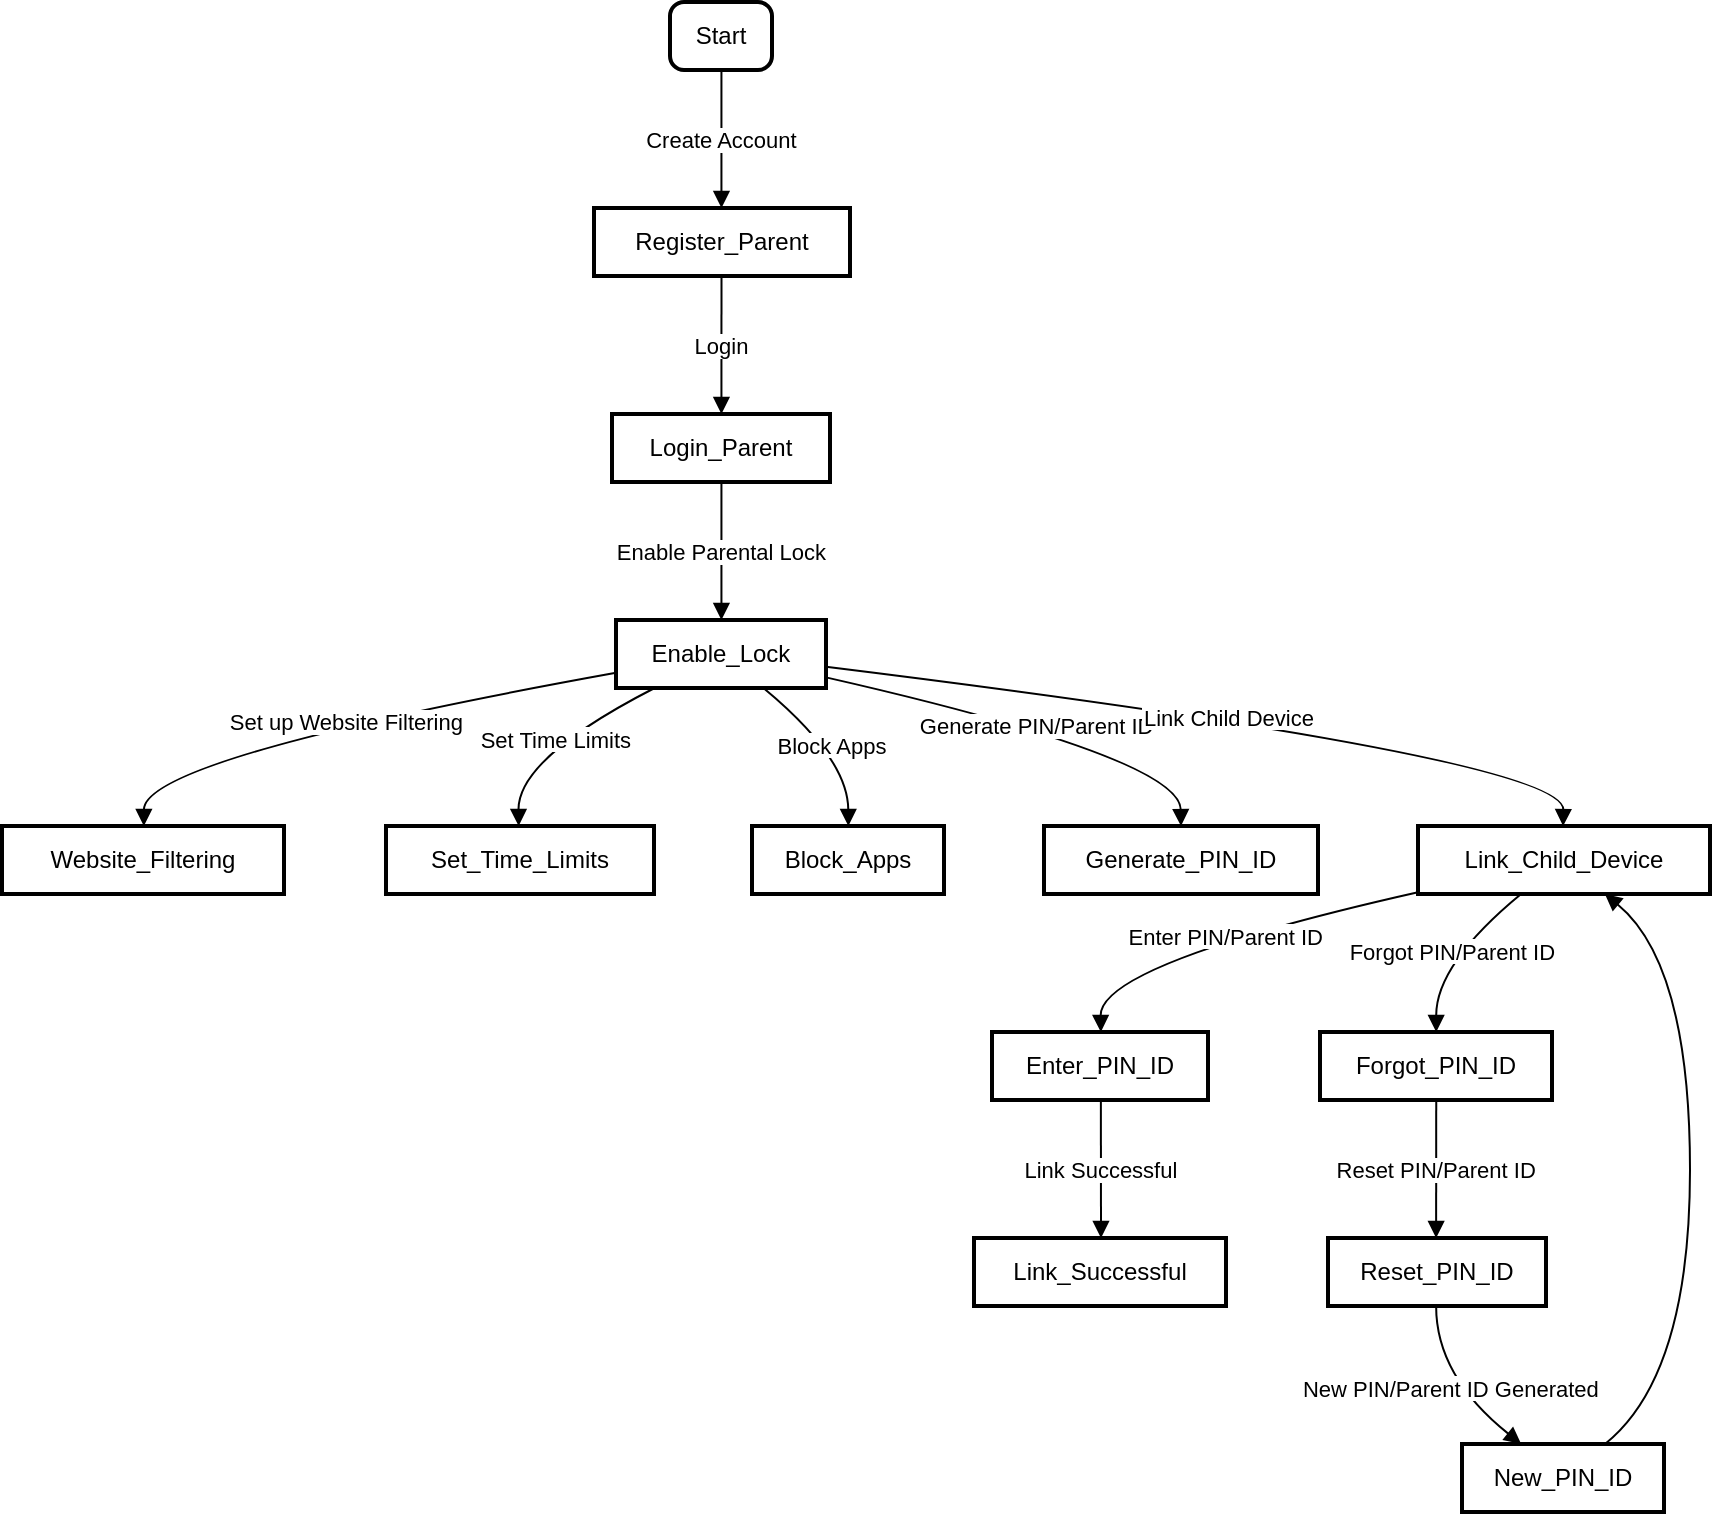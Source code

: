 <mxfile version="24.4.13" type="github">
  <diagram name="Page-1" id="m4BcOnyXe-cjXpLT4nwV">
    <mxGraphModel>
      <root>
        <mxCell id="0" />
        <mxCell id="1" parent="0" />
        <mxCell id="2" value="Start" style="rounded=1;absoluteArcSize=1;arcSize=14;whiteSpace=wrap;strokeWidth=2;" vertex="1" parent="1">
          <mxGeometry x="349" width="51" height="34" as="geometry" />
        </mxCell>
        <mxCell id="3" value="Register_Parent" style="whiteSpace=wrap;strokeWidth=2;" vertex="1" parent="1">
          <mxGeometry x="311" y="103" width="128" height="34" as="geometry" />
        </mxCell>
        <mxCell id="4" value="Login_Parent" style="whiteSpace=wrap;strokeWidth=2;" vertex="1" parent="1">
          <mxGeometry x="320" y="206" width="109" height="34" as="geometry" />
        </mxCell>
        <mxCell id="5" value="Enable_Lock" style="whiteSpace=wrap;strokeWidth=2;" vertex="1" parent="1">
          <mxGeometry x="322" y="309" width="105" height="34" as="geometry" />
        </mxCell>
        <mxCell id="6" value="Website_Filtering" style="whiteSpace=wrap;strokeWidth=2;" vertex="1" parent="1">
          <mxGeometry x="15" y="412" width="141" height="34" as="geometry" />
        </mxCell>
        <mxCell id="7" value="Set_Time_Limits" style="whiteSpace=wrap;strokeWidth=2;" vertex="1" parent="1">
          <mxGeometry x="207" y="412" width="134" height="34" as="geometry" />
        </mxCell>
        <mxCell id="8" value="Block_Apps" style="whiteSpace=wrap;strokeWidth=2;" vertex="1" parent="1">
          <mxGeometry x="390" y="412" width="96" height="34" as="geometry" />
        </mxCell>
        <mxCell id="9" value="Generate_PIN_ID" style="whiteSpace=wrap;strokeWidth=2;" vertex="1" parent="1">
          <mxGeometry x="536" y="412" width="137" height="34" as="geometry" />
        </mxCell>
        <mxCell id="10" value="Link_Child_Device" style="whiteSpace=wrap;strokeWidth=2;" vertex="1" parent="1">
          <mxGeometry x="723" y="412" width="146" height="34" as="geometry" />
        </mxCell>
        <mxCell id="11" value="Enter_PIN_ID" style="whiteSpace=wrap;strokeWidth=2;" vertex="1" parent="1">
          <mxGeometry x="510" y="515" width="108" height="34" as="geometry" />
        </mxCell>
        <mxCell id="12" value="Link_Successful" style="whiteSpace=wrap;strokeWidth=2;" vertex="1" parent="1">
          <mxGeometry x="501" y="618" width="126" height="34" as="geometry" />
        </mxCell>
        <mxCell id="13" value="Forgot_PIN_ID" style="whiteSpace=wrap;strokeWidth=2;" vertex="1" parent="1">
          <mxGeometry x="674" y="515" width="116" height="34" as="geometry" />
        </mxCell>
        <mxCell id="14" value="Reset_PIN_ID" style="whiteSpace=wrap;strokeWidth=2;" vertex="1" parent="1">
          <mxGeometry x="678" y="618" width="109" height="34" as="geometry" />
        </mxCell>
        <mxCell id="15" value="New_PIN_ID" style="whiteSpace=wrap;strokeWidth=2;" vertex="1" parent="1">
          <mxGeometry x="745" y="721" width="101" height="34" as="geometry" />
        </mxCell>
        <mxCell id="16" value="Create Account" style="curved=1;startArrow=none;endArrow=block;exitX=0.504;exitY=1;entryX=0.498;entryY=0;" edge="1" parent="1" source="2" target="3">
          <mxGeometry relative="1" as="geometry">
            <Array as="points" />
          </mxGeometry>
        </mxCell>
        <mxCell id="17" value="Login" style="curved=1;startArrow=none;endArrow=block;exitX=0.498;exitY=1;entryX=0.502;entryY=0;" edge="1" parent="1" source="3" target="4">
          <mxGeometry relative="1" as="geometry">
            <Array as="points" />
          </mxGeometry>
        </mxCell>
        <mxCell id="18" value="Enable Parental Lock" style="curved=1;startArrow=none;endArrow=block;exitX=0.502;exitY=1;entryX=0.502;entryY=0;" edge="1" parent="1" source="4" target="5">
          <mxGeometry relative="1" as="geometry">
            <Array as="points" />
          </mxGeometry>
        </mxCell>
        <mxCell id="19" value="Set up Website Filtering" style="curved=1;startArrow=none;endArrow=block;exitX=0.002;exitY=0.776;entryX=0.503;entryY=0;" edge="1" parent="1" source="5" target="6">
          <mxGeometry relative="1" as="geometry">
            <Array as="points">
              <mxPoint x="86" y="378" />
            </Array>
          </mxGeometry>
        </mxCell>
        <mxCell id="20" value="Set Time Limits" style="curved=1;startArrow=none;endArrow=block;exitX=0.184;exitY=1;entryX=0.495;entryY=0;" edge="1" parent="1" source="5" target="7">
          <mxGeometry relative="1" as="geometry">
            <Array as="points">
              <mxPoint x="273" y="378" />
            </Array>
          </mxGeometry>
        </mxCell>
        <mxCell id="21" value="Block Apps" style="curved=1;startArrow=none;endArrow=block;exitX=0.702;exitY=1;entryX=0.502;entryY=0;" edge="1" parent="1" source="5" target="8">
          <mxGeometry relative="1" as="geometry">
            <Array as="points">
              <mxPoint x="438" y="378" />
            </Array>
          </mxGeometry>
        </mxCell>
        <mxCell id="22" value="Generate PIN/Parent ID" style="curved=1;startArrow=none;endArrow=block;exitX=1.003;exitY=0.846;entryX=0.5;entryY=0;" edge="1" parent="1" source="5" target="9">
          <mxGeometry relative="1" as="geometry">
            <Array as="points">
              <mxPoint x="604" y="378" />
            </Array>
          </mxGeometry>
        </mxCell>
        <mxCell id="23" value="Link Child Device" style="curved=1;startArrow=none;endArrow=block;exitX=1.003;exitY=0.689;entryX=0.497;entryY=0;" edge="1" parent="1" source="5" target="10">
          <mxGeometry relative="1" as="geometry">
            <Array as="points">
              <mxPoint x="796" y="378" />
            </Array>
          </mxGeometry>
        </mxCell>
        <mxCell id="24" value="Enter PIN/Parent ID" style="curved=1;startArrow=none;endArrow=block;exitX=-0.002;exitY=0.977;entryX=0.504;entryY=0;" edge="1" parent="1" source="10" target="11">
          <mxGeometry relative="1" as="geometry">
            <Array as="points">
              <mxPoint x="564" y="481" />
            </Array>
          </mxGeometry>
        </mxCell>
        <mxCell id="25" value="Link Successful" style="curved=1;startArrow=none;endArrow=block;exitX=0.504;exitY=1;entryX=0.504;entryY=0;" edge="1" parent="1" source="11" target="12">
          <mxGeometry relative="1" as="geometry">
            <Array as="points" />
          </mxGeometry>
        </mxCell>
        <mxCell id="26" value="Forgot PIN/Parent ID" style="curved=1;startArrow=none;endArrow=block;exitX=0.353;exitY=1;entryX=0.501;entryY=0;" edge="1" parent="1" source="10" target="13">
          <mxGeometry relative="1" as="geometry">
            <Array as="points">
              <mxPoint x="732" y="481" />
            </Array>
          </mxGeometry>
        </mxCell>
        <mxCell id="27" value="Reset PIN/Parent ID" style="curved=1;startArrow=none;endArrow=block;exitX=0.501;exitY=1;entryX=0.496;entryY=0;" edge="1" parent="1" source="13" target="14">
          <mxGeometry relative="1" as="geometry">
            <Array as="points" />
          </mxGeometry>
        </mxCell>
        <mxCell id="28" value="New PIN/Parent ID Generated" style="curved=1;startArrow=none;endArrow=block;exitX=0.496;exitY=1;entryX=0.293;entryY=0;" edge="1" parent="1" source="14" target="15">
          <mxGeometry relative="1" as="geometry">
            <Array as="points">
              <mxPoint x="732" y="687" />
            </Array>
          </mxGeometry>
        </mxCell>
        <mxCell id="29" value="" style="curved=1;startArrow=none;endArrow=block;exitX=0.708;exitY=0;entryX=0.64;entryY=1;" edge="1" parent="1" source="15" target="10">
          <mxGeometry relative="1" as="geometry">
            <Array as="points">
              <mxPoint x="859" y="687" />
              <mxPoint x="859" y="481" />
            </Array>
          </mxGeometry>
        </mxCell>
      </root>
    </mxGraphModel>
  </diagram>
</mxfile>
